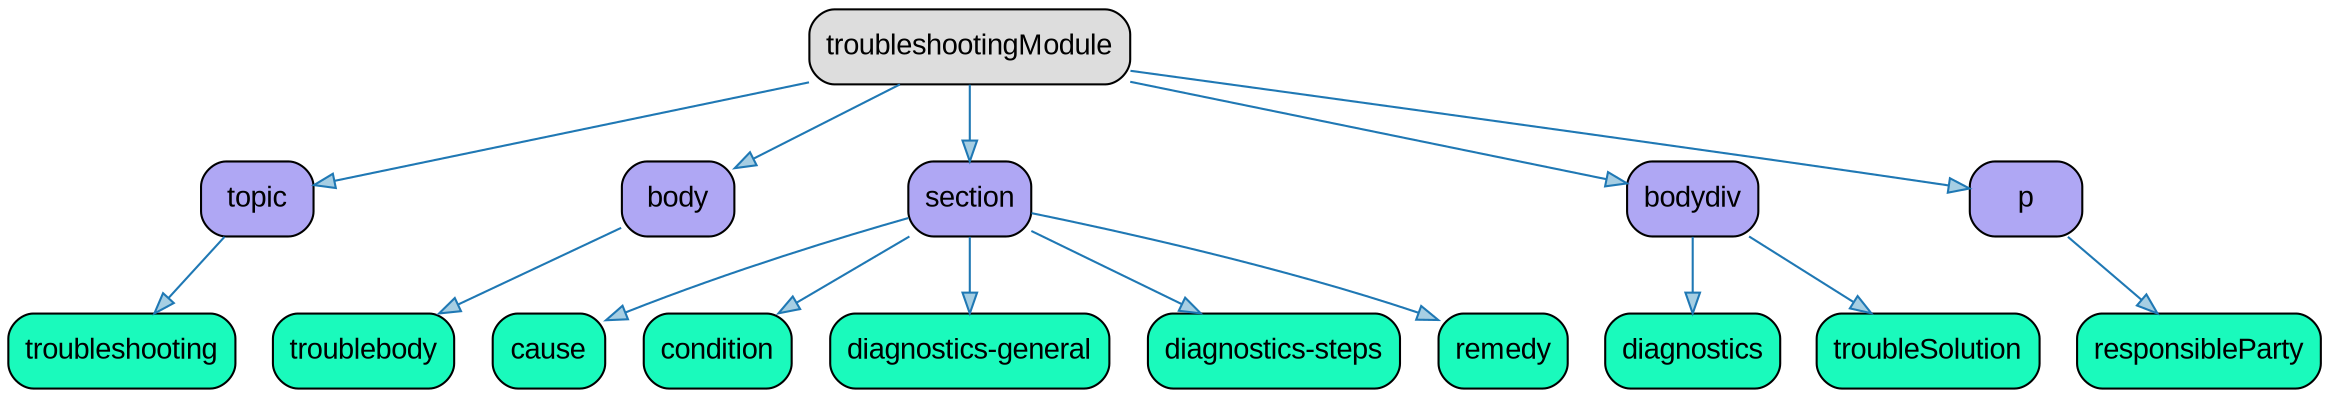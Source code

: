 // DITA Specialization troubleshooting
strict digraph {
				
  // Root node
  
	"troubleshootingModule" [label ="troubleshootingModule" fontname="Arial" shape="Mrecord" style="filled"  fillcolor="#DDDDDD"]
			
  // Other nodes
      
	"topic" [label ="topic" fontname="Arial" shape="Mrecord" style="filled"  fillcolor="#AFA7F4"]
         
	"troubleshooting" [label ="troubleshooting" fontname="Arial" shape="Mrecord" style="filled"  fillcolor="#1AFABC"]
      
      
	"body" [label ="body" fontname="Arial" shape="Mrecord" style="filled"  fillcolor="#AFA7F4"]
         
	"troublebody" [label ="troublebody" fontname="Arial" shape="Mrecord" style="filled"  fillcolor="#1AFABC"]
      
      
	"section" [label ="section" fontname="Arial" shape="Mrecord" style="filled"  fillcolor="#AFA7F4"]
         
	"cause" [label ="cause" fontname="Arial" shape="Mrecord" style="filled"  fillcolor="#1AFABC"]
         
	"condition" [label ="condition" fontname="Arial" shape="Mrecord" style="filled"  fillcolor="#1AFABC"]
         
	"diagnostics-general" [label ="diagnostics-general" fontname="Arial" shape="Mrecord" style="filled"  fillcolor="#1AFABC"]
         
	"diagnostics-steps" [label ="diagnostics-steps" fontname="Arial" shape="Mrecord" style="filled"  fillcolor="#1AFABC"]
         
	"remedy" [label ="remedy" fontname="Arial" shape="Mrecord" style="filled"  fillcolor="#1AFABC"]
      
      
	"bodydiv" [label ="bodydiv" fontname="Arial" shape="Mrecord" style="filled"  fillcolor="#AFA7F4"]
         
	"diagnostics" [label ="diagnostics" fontname="Arial" shape="Mrecord" style="filled"  fillcolor="#1AFABC"]
         
	"troubleSolution" [label ="troubleSolution" fontname="Arial" shape="Mrecord" style="filled"  fillcolor="#1AFABC"]
      
      
	"p" [label ="p" fontname="Arial" shape="Mrecord" style="filled"  fillcolor="#AFA7F4"]
         
	"responsibleParty" [label ="responsibleParty" fontname="Arial" shape="Mrecord" style="filled"  fillcolor="#1AFABC"]
      
   
  // Edges
      
	"troubleshootingModule" -> "topic" [fillcolor="#a6cee3" color="#1f78b4"]
         
	"topic" -> "troubleshooting" [fillcolor="#a6cee3" color="#1f78b4"]
      
      
	"troubleshootingModule" -> "body" [fillcolor="#a6cee3" color="#1f78b4"]
         
	"body" -> "troublebody" [fillcolor="#a6cee3" color="#1f78b4"]
      
      
	"troubleshootingModule" -> "section" [fillcolor="#a6cee3" color="#1f78b4"]
         
	"section" -> "cause" [fillcolor="#a6cee3" color="#1f78b4"]
         
	"section" -> "condition" [fillcolor="#a6cee3" color="#1f78b4"]
         
	"section" -> "diagnostics-general" [fillcolor="#a6cee3" color="#1f78b4"]
         
	"section" -> "diagnostics-steps" [fillcolor="#a6cee3" color="#1f78b4"]
         
	"section" -> "remedy" [fillcolor="#a6cee3" color="#1f78b4"]
      
      
	"troubleshootingModule" -> "bodydiv" [fillcolor="#a6cee3" color="#1f78b4"]
         
	"bodydiv" -> "diagnostics" [fillcolor="#a6cee3" color="#1f78b4"]
         
	"bodydiv" -> "troubleSolution" [fillcolor="#a6cee3" color="#1f78b4"]
      
      
	"troubleshootingModule" -> "p" [fillcolor="#a6cee3" color="#1f78b4"]
         
	"p" -> "responsibleParty" [fillcolor="#a6cee3" color="#1f78b4"]
      
   }